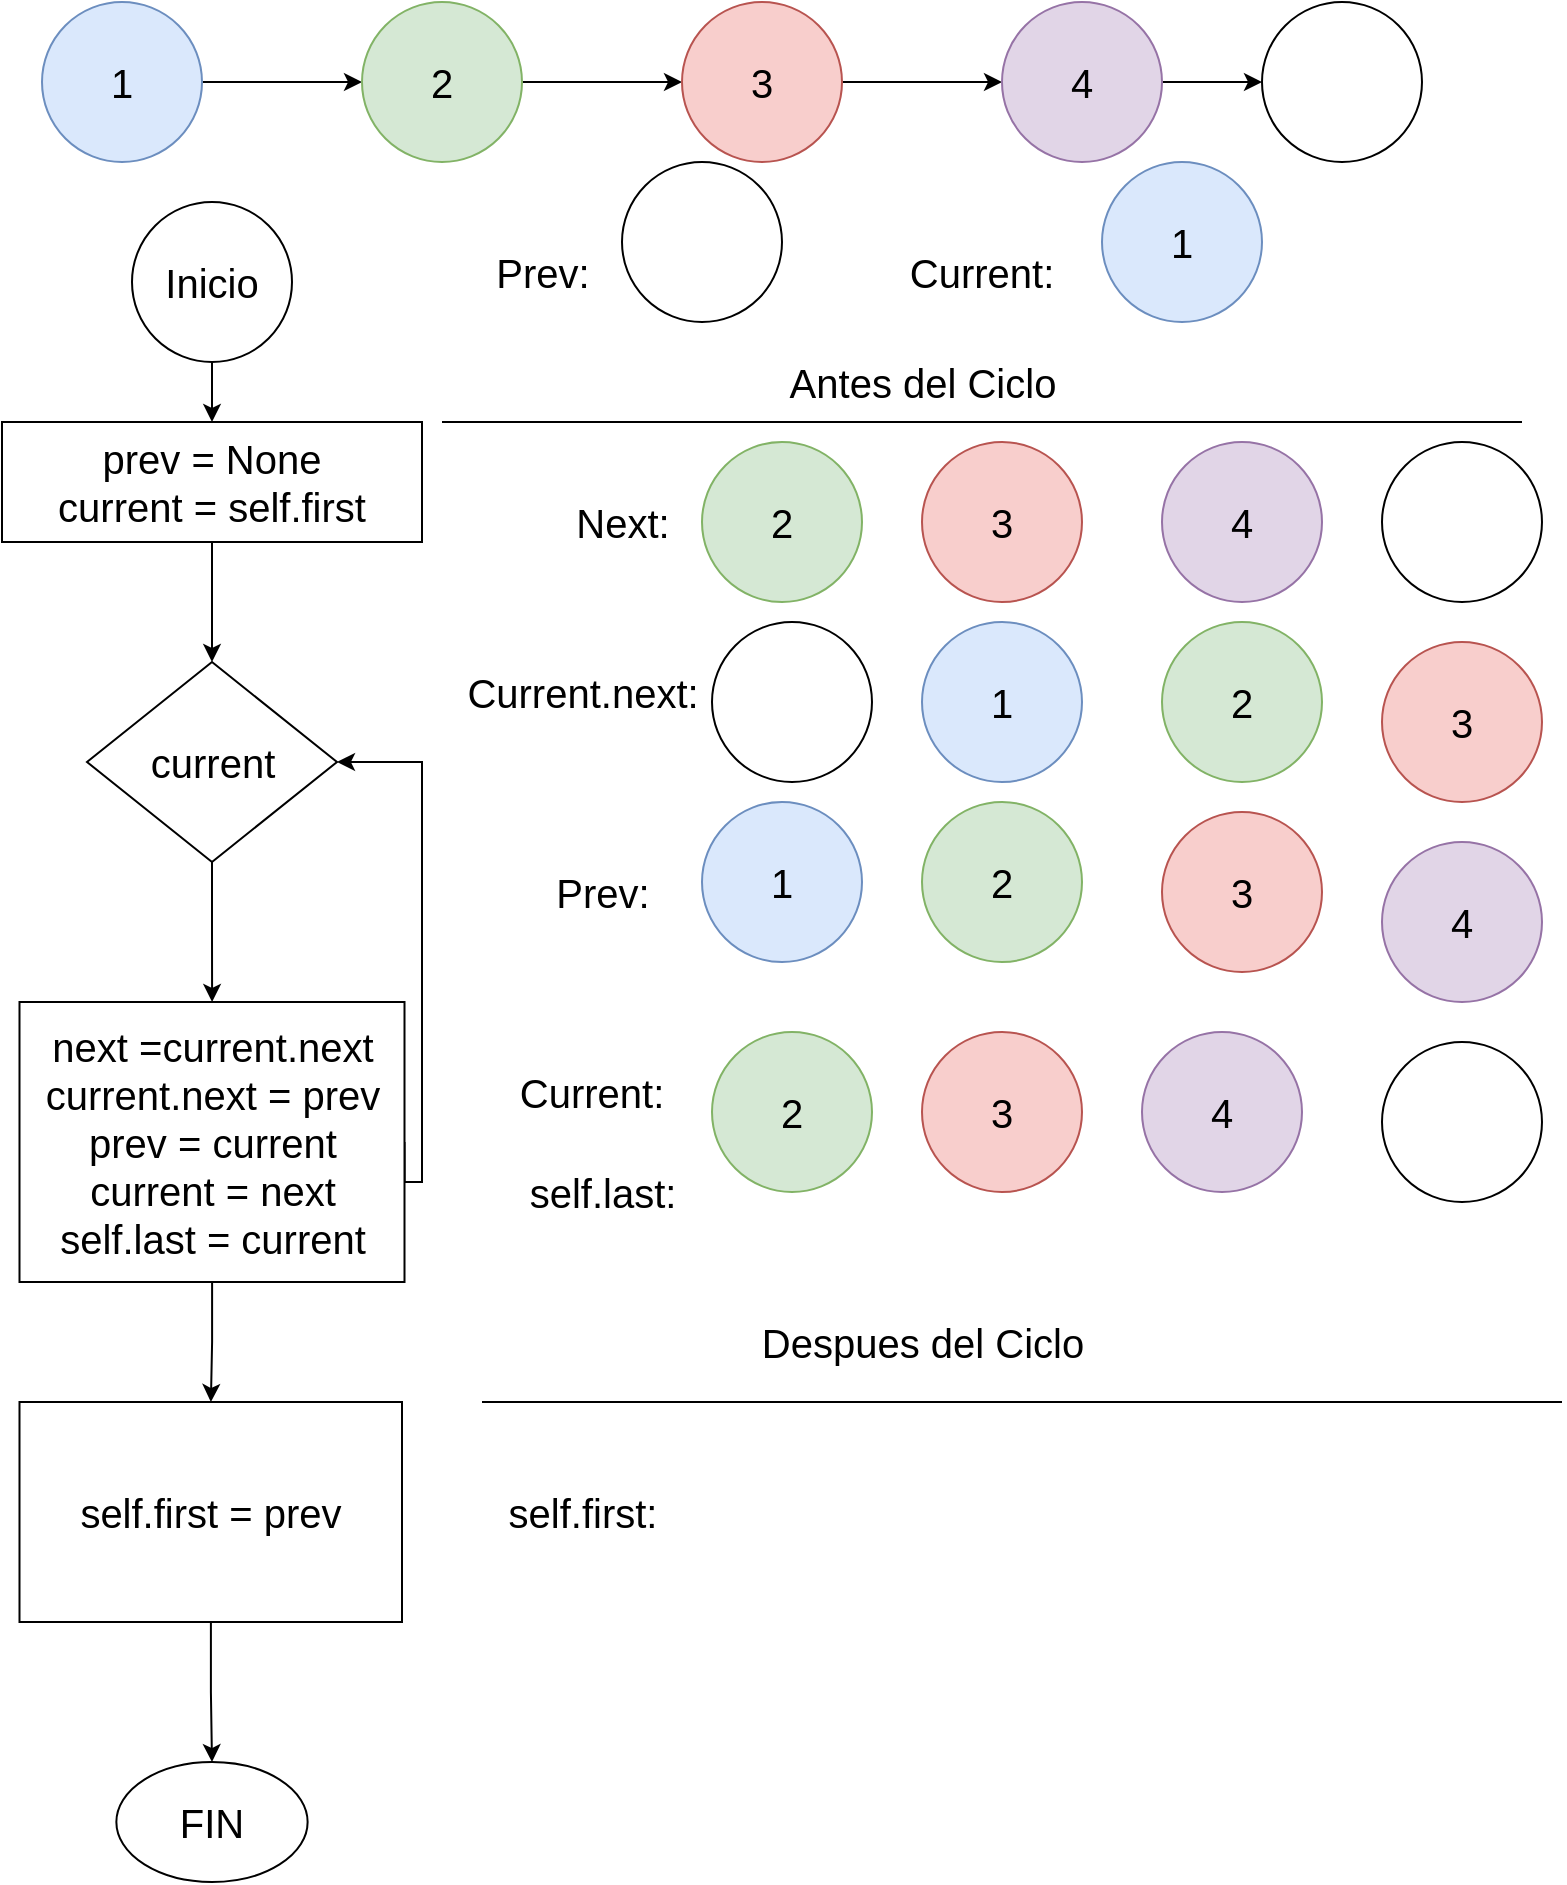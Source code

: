 <mxfile version="14.8.4" type="device"><diagram id="BpMdeIaMGc2jEPG__dQW" name="Page-1"><mxGraphModel dx="1182" dy="662" grid="1" gridSize="10" guides="1" tooltips="1" connect="1" arrows="1" fold="1" page="1" pageScale="1" pageWidth="827" pageHeight="1169" math="0" shadow="0"><root><mxCell id="0"/><mxCell id="1" parent="0"/><mxCell id="TOy4RXj73iFZYrxpEKeW-9" value="" style="edgeStyle=orthogonalEdgeStyle;rounded=0;orthogonalLoop=1;jettySize=auto;html=1;" edge="1" parent="1" source="TOy4RXj73iFZYrxpEKeW-6" target="TOy4RXj73iFZYrxpEKeW-8"><mxGeometry relative="1" as="geometry"/></mxCell><mxCell id="TOy4RXj73iFZYrxpEKeW-6" value="1" style="ellipse;whiteSpace=wrap;html=1;aspect=fixed;fillColor=#dae8fc;strokeColor=#6c8ebf;fontSize=20;" vertex="1" parent="1"><mxGeometry x="50" y="30" width="80" height="80" as="geometry"/></mxCell><mxCell id="TOy4RXj73iFZYrxpEKeW-11" value="" style="edgeStyle=orthogonalEdgeStyle;rounded=0;orthogonalLoop=1;jettySize=auto;html=1;" edge="1" parent="1" source="TOy4RXj73iFZYrxpEKeW-8" target="TOy4RXj73iFZYrxpEKeW-10"><mxGeometry relative="1" as="geometry"/></mxCell><mxCell id="TOy4RXj73iFZYrxpEKeW-8" value="2" style="ellipse;whiteSpace=wrap;html=1;aspect=fixed;fontSize=20;fillColor=#d5e8d4;strokeColor=#82b366;" vertex="1" parent="1"><mxGeometry x="210" y="30" width="80" height="80" as="geometry"/></mxCell><mxCell id="TOy4RXj73iFZYrxpEKeW-13" value="" style="edgeStyle=orthogonalEdgeStyle;rounded=0;orthogonalLoop=1;jettySize=auto;html=1;" edge="1" parent="1" source="TOy4RXj73iFZYrxpEKeW-10" target="TOy4RXj73iFZYrxpEKeW-12"><mxGeometry relative="1" as="geometry"/></mxCell><mxCell id="TOy4RXj73iFZYrxpEKeW-10" value="3" style="ellipse;whiteSpace=wrap;html=1;aspect=fixed;fontSize=20;fillColor=#f8cecc;strokeColor=#b85450;" vertex="1" parent="1"><mxGeometry x="370" y="30" width="80" height="80" as="geometry"/></mxCell><mxCell id="TOy4RXj73iFZYrxpEKeW-65" style="edgeStyle=orthogonalEdgeStyle;rounded=0;orthogonalLoop=1;jettySize=auto;html=1;fontSize=20;" edge="1" parent="1" source="TOy4RXj73iFZYrxpEKeW-12"><mxGeometry relative="1" as="geometry"><mxPoint x="660" y="70" as="targetPoint"/></mxGeometry></mxCell><mxCell id="TOy4RXj73iFZYrxpEKeW-12" value="4" style="ellipse;whiteSpace=wrap;html=1;aspect=fixed;fontSize=20;fillColor=#e1d5e7;strokeColor=#9673a6;" vertex="1" parent="1"><mxGeometry x="530" y="30" width="80" height="80" as="geometry"/></mxCell><mxCell id="TOy4RXj73iFZYrxpEKeW-17" value="" style="edgeStyle=orthogonalEdgeStyle;rounded=0;orthogonalLoop=1;jettySize=auto;html=1;fontSize=20;" edge="1" parent="1" source="TOy4RXj73iFZYrxpEKeW-15" target="TOy4RXj73iFZYrxpEKeW-16"><mxGeometry relative="1" as="geometry"/></mxCell><mxCell id="TOy4RXj73iFZYrxpEKeW-15" value="Inicio" style="ellipse;whiteSpace=wrap;html=1;aspect=fixed;fontSize=20;" vertex="1" parent="1"><mxGeometry x="95" y="130" width="80" height="80" as="geometry"/></mxCell><mxCell id="TOy4RXj73iFZYrxpEKeW-19" value="" style="edgeStyle=orthogonalEdgeStyle;rounded=0;orthogonalLoop=1;jettySize=auto;html=1;fontSize=20;" edge="1" parent="1" source="TOy4RXj73iFZYrxpEKeW-16" target="TOy4RXj73iFZYrxpEKeW-18"><mxGeometry relative="1" as="geometry"/></mxCell><mxCell id="TOy4RXj73iFZYrxpEKeW-16" value="prev = None&lt;br&gt;current = self.first" style="whiteSpace=wrap;html=1;fontSize=20;" vertex="1" parent="1"><mxGeometry x="30" y="240" width="210" height="60" as="geometry"/></mxCell><mxCell id="TOy4RXj73iFZYrxpEKeW-21" value="" style="edgeStyle=orthogonalEdgeStyle;rounded=0;orthogonalLoop=1;jettySize=auto;html=1;fontSize=20;" edge="1" parent="1" source="TOy4RXj73iFZYrxpEKeW-18" target="TOy4RXj73iFZYrxpEKeW-20"><mxGeometry relative="1" as="geometry"/></mxCell><mxCell id="TOy4RXj73iFZYrxpEKeW-18" value="current" style="rhombus;whiteSpace=wrap;html=1;fontSize=20;" vertex="1" parent="1"><mxGeometry x="72.5" y="360" width="125" height="100" as="geometry"/></mxCell><mxCell id="TOy4RXj73iFZYrxpEKeW-22" style="edgeStyle=orthogonalEdgeStyle;rounded=0;orthogonalLoop=1;jettySize=auto;html=1;entryX=1;entryY=0.5;entryDx=0;entryDy=0;fontSize=20;exitX=1;exitY=0.5;exitDx=0;exitDy=0;" edge="1" parent="1" source="TOy4RXj73iFZYrxpEKeW-20" target="TOy4RXj73iFZYrxpEKeW-18"><mxGeometry relative="1" as="geometry"><Array as="points"><mxPoint x="240" y="620"/><mxPoint x="240" y="410"/></Array></mxGeometry></mxCell><mxCell id="TOy4RXj73iFZYrxpEKeW-25" value="" style="edgeStyle=orthogonalEdgeStyle;rounded=0;orthogonalLoop=1;jettySize=auto;html=1;fontSize=20;" edge="1" parent="1" source="TOy4RXj73iFZYrxpEKeW-20" target="TOy4RXj73iFZYrxpEKeW-24"><mxGeometry relative="1" as="geometry"/></mxCell><mxCell id="TOy4RXj73iFZYrxpEKeW-20" value="next =current.next&lt;br&gt;current.next = prev&lt;br&gt;prev = current&lt;br&gt;current = next&lt;br&gt;self.last = current" style="whiteSpace=wrap;html=1;fontSize=20;" vertex="1" parent="1"><mxGeometry x="38.75" y="530" width="192.5" height="140" as="geometry"/></mxCell><mxCell id="TOy4RXj73iFZYrxpEKeW-27" value="" style="edgeStyle=orthogonalEdgeStyle;rounded=0;orthogonalLoop=1;jettySize=auto;html=1;fontSize=20;" edge="1" parent="1" source="TOy4RXj73iFZYrxpEKeW-24" target="TOy4RXj73iFZYrxpEKeW-26"><mxGeometry relative="1" as="geometry"/></mxCell><mxCell id="TOy4RXj73iFZYrxpEKeW-24" value="self.first = prev" style="whiteSpace=wrap;html=1;fontSize=20;" vertex="1" parent="1"><mxGeometry x="38.75" y="730" width="191.25" height="110" as="geometry"/></mxCell><mxCell id="TOy4RXj73iFZYrxpEKeW-26" value="FIN" style="ellipse;whiteSpace=wrap;html=1;fontSize=20;" vertex="1" parent="1"><mxGeometry x="87.18" y="910" width="95.63" height="60" as="geometry"/></mxCell><mxCell id="TOy4RXj73iFZYrxpEKeW-30" value="Next:" style="text;html=1;align=center;verticalAlign=middle;resizable=0;points=[];autosize=1;strokeColor=none;fontSize=20;" vertex="1" parent="1"><mxGeometry x="310" y="275" width="60" height="30" as="geometry"/></mxCell><mxCell id="TOy4RXj73iFZYrxpEKeW-32" value="Prev:" style="text;html=1;align=center;verticalAlign=middle;resizable=0;points=[];autosize=1;strokeColor=none;fontSize=20;" vertex="1" parent="1"><mxGeometry x="300" y="460" width="60" height="30" as="geometry"/></mxCell><mxCell id="TOy4RXj73iFZYrxpEKeW-37" value="Current:" style="text;html=1;strokeColor=none;fillColor=none;align=center;verticalAlign=middle;whiteSpace=wrap;rounded=0;fontSize=20;" vertex="1" parent="1"><mxGeometry x="425" y="155" width="190" height="20" as="geometry"/></mxCell><mxCell id="TOy4RXj73iFZYrxpEKeW-39" value="self.last:" style="text;html=1;align=center;verticalAlign=middle;resizable=0;points=[];autosize=1;strokeColor=none;fontSize=20;" vertex="1" parent="1"><mxGeometry x="285" y="610" width="90" height="30" as="geometry"/></mxCell><mxCell id="TOy4RXj73iFZYrxpEKeW-49" value="self.first:" style="text;html=1;align=center;verticalAlign=middle;resizable=0;points=[];autosize=1;strokeColor=none;fontSize=20;" vertex="1" parent="1"><mxGeometry x="275" y="770" width="90" height="30" as="geometry"/></mxCell><mxCell id="TOy4RXj73iFZYrxpEKeW-52" value="Prev:" style="text;html=1;align=center;verticalAlign=middle;resizable=0;points=[];autosize=1;strokeColor=none;fontSize=20;" vertex="1" parent="1"><mxGeometry x="270" y="150" width="60" height="30" as="geometry"/></mxCell><mxCell id="TOy4RXj73iFZYrxpEKeW-53" value="" style="ellipse;whiteSpace=wrap;html=1;aspect=fixed;fontSize=20;" vertex="1" parent="1"><mxGeometry x="340" y="110" width="80" height="80" as="geometry"/></mxCell><mxCell id="TOy4RXj73iFZYrxpEKeW-54" value="Current:" style="text;html=1;strokeColor=none;fillColor=none;align=center;verticalAlign=middle;whiteSpace=wrap;rounded=0;fontSize=20;" vertex="1" parent="1"><mxGeometry x="230" y="565" width="190" height="20" as="geometry"/></mxCell><mxCell id="TOy4RXj73iFZYrxpEKeW-56" value="1" style="ellipse;whiteSpace=wrap;html=1;aspect=fixed;fillColor=#dae8fc;strokeColor=#6c8ebf;fontSize=20;" vertex="1" parent="1"><mxGeometry x="580" y="110" width="80" height="80" as="geometry"/></mxCell><mxCell id="TOy4RXj73iFZYrxpEKeW-66" value="" style="ellipse;whiteSpace=wrap;html=1;aspect=fixed;fontSize=20;" vertex="1" parent="1"><mxGeometry x="660" y="30" width="80" height="80" as="geometry"/></mxCell><mxCell id="TOy4RXj73iFZYrxpEKeW-73" value="" style="endArrow=none;html=1;fontSize=20;" edge="1" parent="1"><mxGeometry width="50" height="50" relative="1" as="geometry"><mxPoint x="250" y="240" as="sourcePoint"/><mxPoint x="790" y="240" as="targetPoint"/></mxGeometry></mxCell><mxCell id="TOy4RXj73iFZYrxpEKeW-74" value="" style="endArrow=none;html=1;fontSize=20;" edge="1" parent="1"><mxGeometry width="50" height="50" relative="1" as="geometry"><mxPoint x="270" y="730" as="sourcePoint"/><mxPoint x="810" y="730" as="targetPoint"/></mxGeometry></mxCell><mxCell id="TOy4RXj73iFZYrxpEKeW-75" value="Despues del Ciclo" style="text;html=1;align=center;verticalAlign=middle;resizable=0;points=[];autosize=1;strokeColor=none;fontSize=20;" vertex="1" parent="1"><mxGeometry x="400" y="685" width="180" height="30" as="geometry"/></mxCell><mxCell id="TOy4RXj73iFZYrxpEKeW-76" value="Antes del Ciclo" style="text;html=1;align=center;verticalAlign=middle;resizable=0;points=[];autosize=1;strokeColor=none;fontSize=20;" vertex="1" parent="1"><mxGeometry x="415" y="205" width="150" height="30" as="geometry"/></mxCell><mxCell id="TOy4RXj73iFZYrxpEKeW-77" value="2" style="ellipse;whiteSpace=wrap;html=1;aspect=fixed;fontSize=20;fillColor=#d5e8d4;strokeColor=#82b366;" vertex="1" parent="1"><mxGeometry x="380" y="250" width="80" height="80" as="geometry"/></mxCell><mxCell id="TOy4RXj73iFZYrxpEKeW-78" value="Current.next:" style="text;html=1;align=center;verticalAlign=middle;resizable=0;points=[];autosize=1;strokeColor=none;fontSize=20;" vertex="1" parent="1"><mxGeometry x="255" y="360" width="130" height="30" as="geometry"/></mxCell><mxCell id="TOy4RXj73iFZYrxpEKeW-79" value="" style="ellipse;whiteSpace=wrap;html=1;aspect=fixed;fontSize=20;" vertex="1" parent="1"><mxGeometry x="385" y="340" width="80" height="80" as="geometry"/></mxCell><mxCell id="TOy4RXj73iFZYrxpEKeW-80" value="1" style="ellipse;whiteSpace=wrap;html=1;aspect=fixed;fillColor=#dae8fc;strokeColor=#6c8ebf;fontSize=20;" vertex="1" parent="1"><mxGeometry x="380" y="430" width="80" height="80" as="geometry"/></mxCell><mxCell id="TOy4RXj73iFZYrxpEKeW-81" value="2" style="ellipse;whiteSpace=wrap;html=1;aspect=fixed;fontSize=20;fillColor=#d5e8d4;strokeColor=#82b366;" vertex="1" parent="1"><mxGeometry x="385" y="545" width="80" height="80" as="geometry"/></mxCell><mxCell id="TOy4RXj73iFZYrxpEKeW-82" value="3" style="ellipse;whiteSpace=wrap;html=1;aspect=fixed;fontSize=20;fillColor=#f8cecc;strokeColor=#b85450;" vertex="1" parent="1"><mxGeometry x="490" y="250" width="80" height="80" as="geometry"/></mxCell><mxCell id="TOy4RXj73iFZYrxpEKeW-83" value="1" style="ellipse;whiteSpace=wrap;html=1;aspect=fixed;fillColor=#dae8fc;strokeColor=#6c8ebf;fontSize=20;" vertex="1" parent="1"><mxGeometry x="490" y="340" width="80" height="80" as="geometry"/></mxCell><mxCell id="TOy4RXj73iFZYrxpEKeW-84" value="2" style="ellipse;whiteSpace=wrap;html=1;aspect=fixed;fontSize=20;fillColor=#d5e8d4;strokeColor=#82b366;" vertex="1" parent="1"><mxGeometry x="490" y="430" width="80" height="80" as="geometry"/></mxCell><mxCell id="TOy4RXj73iFZYrxpEKeW-85" value="3" style="ellipse;whiteSpace=wrap;html=1;aspect=fixed;fontSize=20;fillColor=#f8cecc;strokeColor=#b85450;" vertex="1" parent="1"><mxGeometry x="490" y="545" width="80" height="80" as="geometry"/></mxCell><mxCell id="TOy4RXj73iFZYrxpEKeW-86" value="4" style="ellipse;whiteSpace=wrap;html=1;aspect=fixed;fontSize=20;fillColor=#e1d5e7;strokeColor=#9673a6;" vertex="1" parent="1"><mxGeometry x="610" y="250" width="80" height="80" as="geometry"/></mxCell><mxCell id="TOy4RXj73iFZYrxpEKeW-87" value="2" style="ellipse;whiteSpace=wrap;html=1;aspect=fixed;fontSize=20;fillColor=#d5e8d4;strokeColor=#82b366;" vertex="1" parent="1"><mxGeometry x="610" y="340" width="80" height="80" as="geometry"/></mxCell><mxCell id="TOy4RXj73iFZYrxpEKeW-88" value="3" style="ellipse;whiteSpace=wrap;html=1;aspect=fixed;fontSize=20;fillColor=#f8cecc;strokeColor=#b85450;" vertex="1" parent="1"><mxGeometry x="610" y="435" width="80" height="80" as="geometry"/></mxCell><mxCell id="TOy4RXj73iFZYrxpEKeW-89" value="4" style="ellipse;whiteSpace=wrap;html=1;aspect=fixed;fontSize=20;fillColor=#e1d5e7;strokeColor=#9673a6;" vertex="1" parent="1"><mxGeometry x="600" y="545" width="80" height="80" as="geometry"/></mxCell><mxCell id="TOy4RXj73iFZYrxpEKeW-90" value="" style="ellipse;whiteSpace=wrap;html=1;aspect=fixed;fontSize=20;" vertex="1" parent="1"><mxGeometry x="720" y="250" width="80" height="80" as="geometry"/></mxCell><mxCell id="TOy4RXj73iFZYrxpEKeW-91" value="3" style="ellipse;whiteSpace=wrap;html=1;aspect=fixed;fontSize=20;fillColor=#f8cecc;strokeColor=#b85450;" vertex="1" parent="1"><mxGeometry x="720" y="350" width="80" height="80" as="geometry"/></mxCell><mxCell id="TOy4RXj73iFZYrxpEKeW-92" value="4" style="ellipse;whiteSpace=wrap;html=1;aspect=fixed;fontSize=20;fillColor=#e1d5e7;strokeColor=#9673a6;" vertex="1" parent="1"><mxGeometry x="720" y="450" width="80" height="80" as="geometry"/></mxCell><mxCell id="TOy4RXj73iFZYrxpEKeW-93" value="" style="ellipse;whiteSpace=wrap;html=1;aspect=fixed;fontSize=20;" vertex="1" parent="1"><mxGeometry x="720" y="550" width="80" height="80" as="geometry"/></mxCell></root></mxGraphModel></diagram></mxfile>